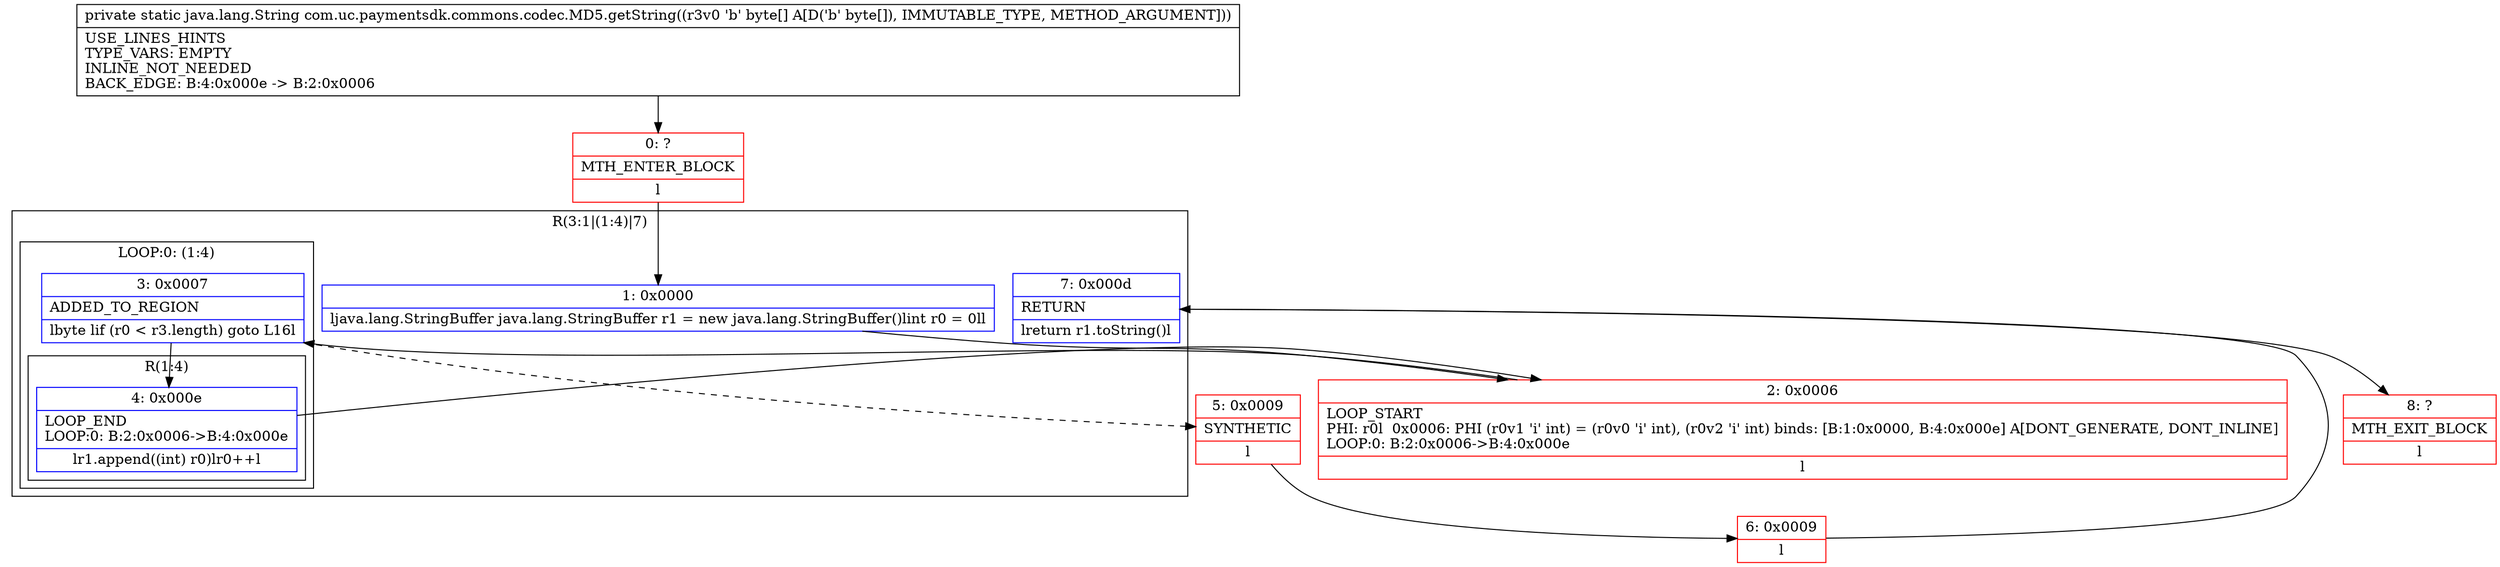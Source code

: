 digraph "CFG forcom.uc.paymentsdk.commons.codec.MD5.getString([B)Ljava\/lang\/String;" {
subgraph cluster_Region_2101811224 {
label = "R(3:1|(1:4)|7)";
node [shape=record,color=blue];
Node_1 [shape=record,label="{1\:\ 0x0000|ljava.lang.StringBuffer java.lang.StringBuffer r1 = new java.lang.StringBuffer()lint r0 = 0ll}"];
subgraph cluster_LoopRegion_1320908572 {
label = "LOOP:0: (1:4)";
node [shape=record,color=blue];
Node_3 [shape=record,label="{3\:\ 0x0007|ADDED_TO_REGION\l|lbyte lif (r0 \< r3.length) goto L16l}"];
subgraph cluster_Region_443553595 {
label = "R(1:4)";
node [shape=record,color=blue];
Node_4 [shape=record,label="{4\:\ 0x000e|LOOP_END\lLOOP:0: B:2:0x0006\-\>B:4:0x000e\l|lr1.append((int) r0)lr0++l}"];
}
}
Node_7 [shape=record,label="{7\:\ 0x000d|RETURN\l|lreturn r1.toString()l}"];
}
Node_0 [shape=record,color=red,label="{0\:\ ?|MTH_ENTER_BLOCK\l|l}"];
Node_2 [shape=record,color=red,label="{2\:\ 0x0006|LOOP_START\lPHI: r0l  0x0006: PHI (r0v1 'i' int) = (r0v0 'i' int), (r0v2 'i' int) binds: [B:1:0x0000, B:4:0x000e] A[DONT_GENERATE, DONT_INLINE]\lLOOP:0: B:2:0x0006\-\>B:4:0x000e\l|l}"];
Node_5 [shape=record,color=red,label="{5\:\ 0x0009|SYNTHETIC\l|l}"];
Node_6 [shape=record,color=red,label="{6\:\ 0x0009|l}"];
Node_8 [shape=record,color=red,label="{8\:\ ?|MTH_EXIT_BLOCK\l|l}"];
MethodNode[shape=record,label="{private static java.lang.String com.uc.paymentsdk.commons.codec.MD5.getString((r3v0 'b' byte[] A[D('b' byte[]), IMMUTABLE_TYPE, METHOD_ARGUMENT]))  | USE_LINES_HINTS\lTYPE_VARS: EMPTY\lINLINE_NOT_NEEDED\lBACK_EDGE: B:4:0x000e \-\> B:2:0x0006\l}"];
MethodNode -> Node_0;
Node_1 -> Node_2;
Node_3 -> Node_4;
Node_3 -> Node_5[style=dashed];
Node_4 -> Node_2;
Node_7 -> Node_8;
Node_0 -> Node_1;
Node_2 -> Node_3;
Node_5 -> Node_6;
Node_6 -> Node_7;
}

